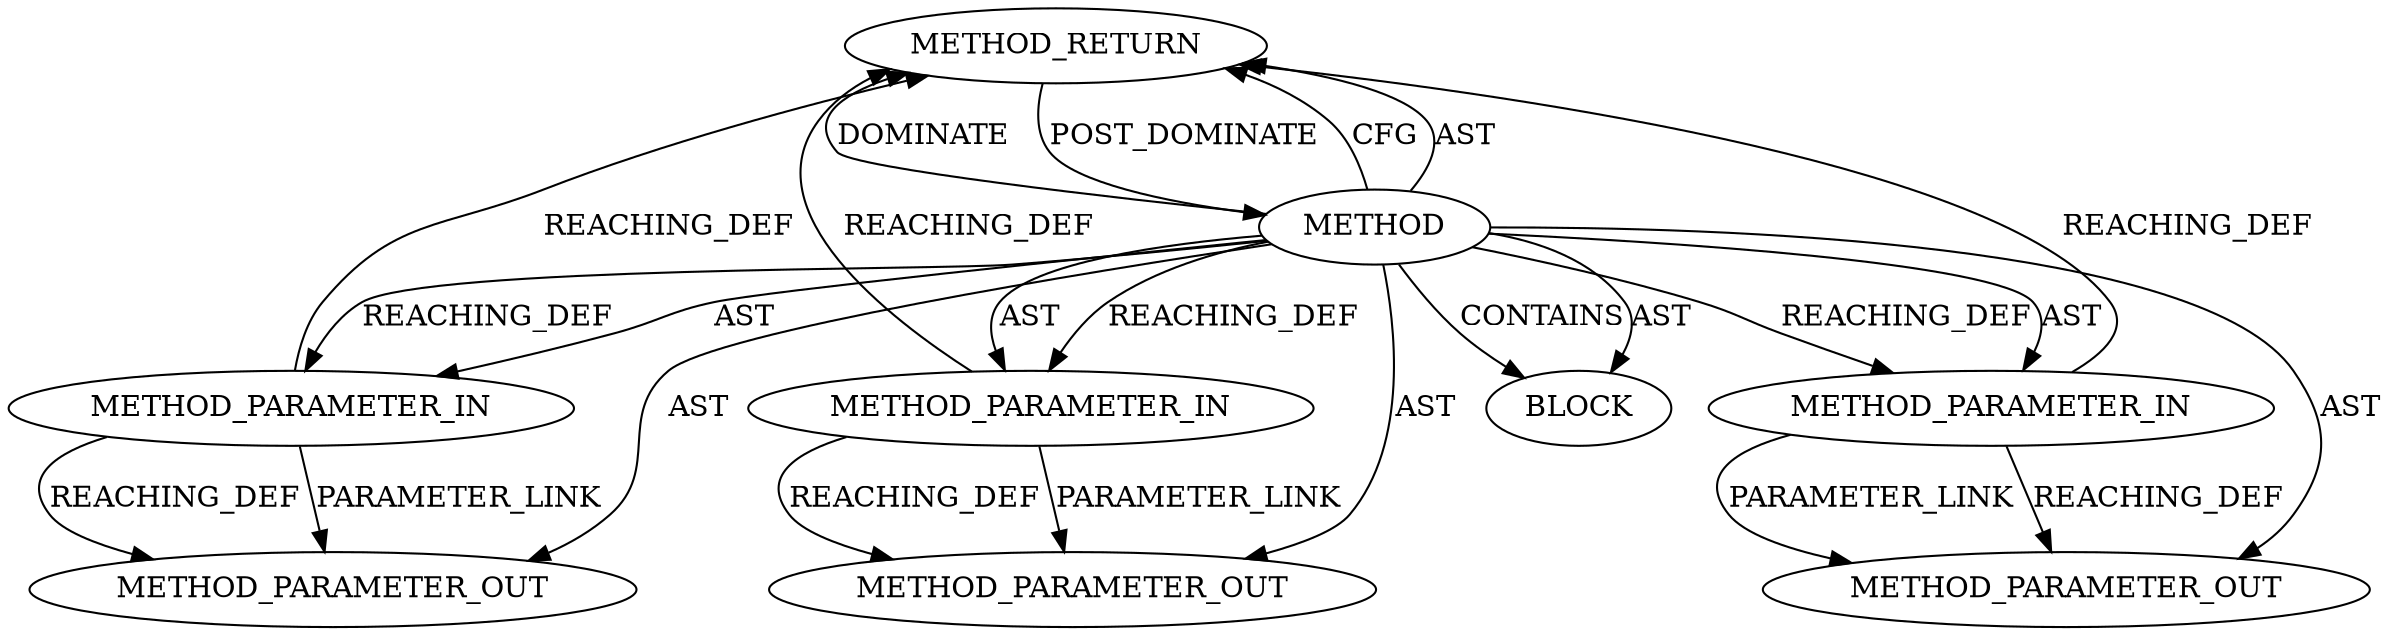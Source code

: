 digraph {
  12159 [label=METHOD_RETURN ORDER=2 CODE="RET" TYPE_FULL_NAME="ANY" EVALUATION_STRATEGY="BY_VALUE"]
  12158 [label=BLOCK ORDER=1 ARGUMENT_INDEX=1 CODE="<empty>" TYPE_FULL_NAME="ANY"]
  13321 [label=METHOD_PARAMETER_OUT ORDER=1 CODE="p1" IS_VARIADIC=false TYPE_FULL_NAME="ANY" EVALUATION_STRATEGY="BY_VALUE" INDEX=1 NAME="p1"]
  13322 [label=METHOD_PARAMETER_OUT ORDER=2 CODE="p2" IS_VARIADIC=false TYPE_FULL_NAME="ANY" EVALUATION_STRATEGY="BY_VALUE" INDEX=2 NAME="p2"]
  12157 [label=METHOD_PARAMETER_IN ORDER=3 CODE="p3" IS_VARIADIC=false TYPE_FULL_NAME="ANY" EVALUATION_STRATEGY="BY_VALUE" INDEX=3 NAME="p3"]
  12155 [label=METHOD_PARAMETER_IN ORDER=1 CODE="p1" IS_VARIADIC=false TYPE_FULL_NAME="ANY" EVALUATION_STRATEGY="BY_VALUE" INDEX=1 NAME="p1"]
  12156 [label=METHOD_PARAMETER_IN ORDER=2 CODE="p2" IS_VARIADIC=false TYPE_FULL_NAME="ANY" EVALUATION_STRATEGY="BY_VALUE" INDEX=2 NAME="p2"]
  12154 [label=METHOD AST_PARENT_TYPE="NAMESPACE_BLOCK" AST_PARENT_FULL_NAME="<global>" ORDER=0 CODE="<empty>" FULL_NAME="iov_iter_discard" IS_EXTERNAL=true FILENAME="<empty>" SIGNATURE="" NAME="iov_iter_discard"]
  13323 [label=METHOD_PARAMETER_OUT ORDER=3 CODE="p3" IS_VARIADIC=false TYPE_FULL_NAME="ANY" EVALUATION_STRATEGY="BY_VALUE" INDEX=3 NAME="p3"]
  12154 -> 12156 [label=AST ]
  12154 -> 12156 [label=REACHING_DEF VARIABLE=""]
  12156 -> 13322 [label=PARAMETER_LINK ]
  12155 -> 12159 [label=REACHING_DEF VARIABLE="p1"]
  12154 -> 12157 [label=REACHING_DEF VARIABLE=""]
  12154 -> 12155 [label=REACHING_DEF VARIABLE=""]
  12155 -> 13321 [label=PARAMETER_LINK ]
  12156 -> 13322 [label=REACHING_DEF VARIABLE="p2"]
  12157 -> 12159 [label=REACHING_DEF VARIABLE="p3"]
  12154 -> 12158 [label=CONTAINS ]
  12154 -> 12159 [label=CFG ]
  12157 -> 13323 [label=REACHING_DEF VARIABLE="p3"]
  12154 -> 13321 [label=AST ]
  12155 -> 13321 [label=REACHING_DEF VARIABLE="p1"]
  12156 -> 12159 [label=REACHING_DEF VARIABLE="p2"]
  12157 -> 13323 [label=PARAMETER_LINK ]
  12154 -> 13322 [label=AST ]
  12154 -> 12155 [label=AST ]
  12154 -> 12157 [label=AST ]
  12154 -> 12159 [label=AST ]
  12154 -> 12159 [label=DOMINATE ]
  12154 -> 12158 [label=AST ]
  12159 -> 12154 [label=POST_DOMINATE ]
  12154 -> 13323 [label=AST ]
}
